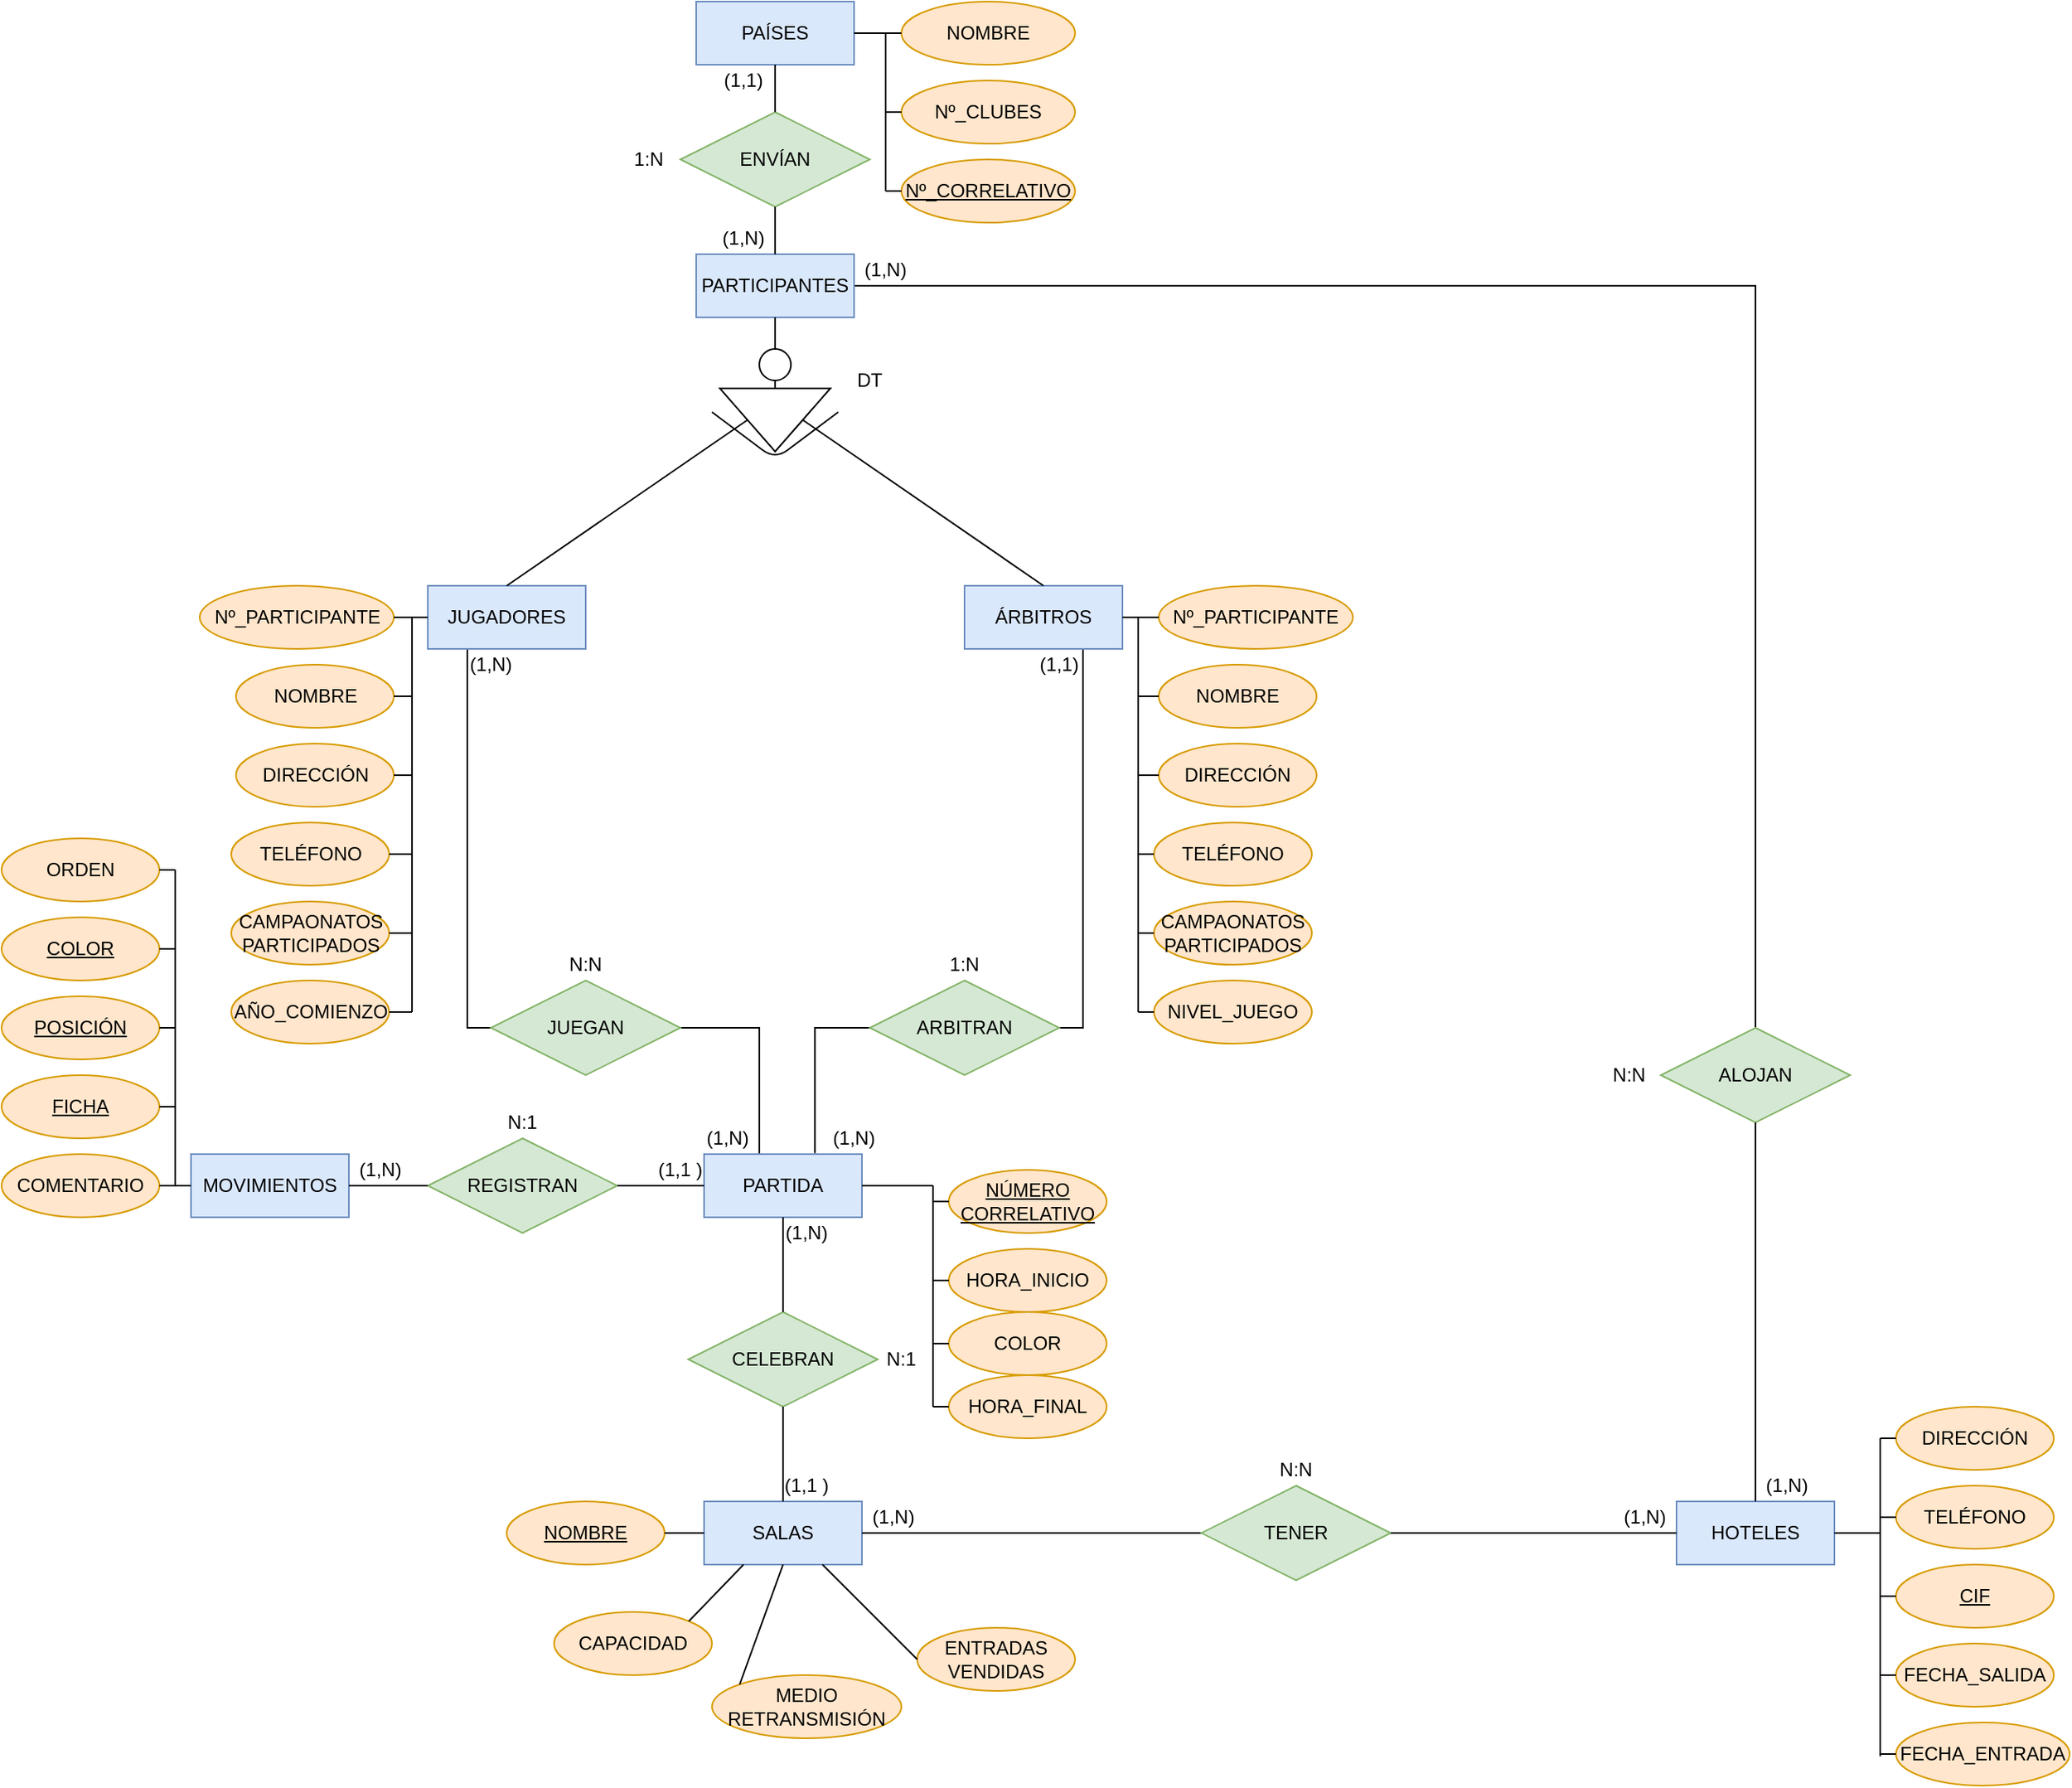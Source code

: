 <mxfile version="13.8.8" type="github">
  <diagram id="t2MNdMdxcZ_bHqu0hGdV" name="Page-1">
    <mxGraphModel dx="981" dy="481" grid="1" gridSize="10" guides="1" tooltips="1" connect="1" arrows="1" fold="1" page="1" pageScale="1" pageWidth="827" pageHeight="1169" math="0" shadow="0">
      <root>
        <mxCell id="0" />
        <mxCell id="1" parent="0" />
        <mxCell id="O3lrr17sqKXVpt-QXPSw-1" value="ENVÍAN" style="shape=rhombus;perimeter=rhombusPerimeter;whiteSpace=wrap;html=1;align=center;fillColor=#d5e8d4;strokeColor=#82b366;" vertex="1" parent="1">
          <mxGeometry x="520" y="90" width="120" height="60" as="geometry" />
        </mxCell>
        <mxCell id="O3lrr17sqKXVpt-QXPSw-107" style="edgeStyle=orthogonalEdgeStyle;rounded=0;orthogonalLoop=1;jettySize=auto;html=1;exitX=1;exitY=0.5;exitDx=0;exitDy=0;endArrow=none;endFill=0;entryX=0.5;entryY=0;entryDx=0;entryDy=0;" edge="1" parent="1" source="O3lrr17sqKXVpt-QXPSw-2" target="O3lrr17sqKXVpt-QXPSw-12">
          <mxGeometry relative="1" as="geometry">
            <mxPoint x="900" y="199.833" as="targetPoint" />
          </mxGeometry>
        </mxCell>
        <mxCell id="O3lrr17sqKXVpt-QXPSw-2" value="PARTICIPANTES" style="whiteSpace=wrap;html=1;align=center;fillColor=#dae8fc;strokeColor=#6c8ebf;" vertex="1" parent="1">
          <mxGeometry x="530" y="180" width="100" height="40" as="geometry" />
        </mxCell>
        <mxCell id="O3lrr17sqKXVpt-QXPSw-3" value="(1,1)" style="text;html=1;strokeColor=none;fillColor=none;align=center;verticalAlign=middle;whiteSpace=wrap;rounded=0;" vertex="1" parent="1">
          <mxGeometry x="540" y="60" width="40" height="20" as="geometry" />
        </mxCell>
        <mxCell id="O3lrr17sqKXVpt-QXPSw-4" value="1:N" style="text;html=1;strokeColor=none;fillColor=none;align=center;verticalAlign=middle;whiteSpace=wrap;rounded=0;" vertex="1" parent="1">
          <mxGeometry x="480" y="110" width="40" height="20" as="geometry" />
        </mxCell>
        <mxCell id="O3lrr17sqKXVpt-QXPSw-5" value="NOMBRE" style="ellipse;whiteSpace=wrap;html=1;align=center;fillColor=#ffe6cc;strokeColor=#d79b00;" vertex="1" parent="1">
          <mxGeometry x="660" y="20" width="110" height="40" as="geometry" />
        </mxCell>
        <mxCell id="O3lrr17sqKXVpt-QXPSw-6" value="" style="triangle;whiteSpace=wrap;html=1;rotation=90;" vertex="1" parent="1">
          <mxGeometry x="560" y="250" width="40" height="70" as="geometry" />
        </mxCell>
        <mxCell id="O3lrr17sqKXVpt-QXPSw-7" value="" style="ellipse;whiteSpace=wrap;html=1;aspect=fixed;" vertex="1" parent="1">
          <mxGeometry x="570" y="240" width="20" height="20" as="geometry" />
        </mxCell>
        <mxCell id="O3lrr17sqKXVpt-QXPSw-8" value="" style="endArrow=none;html=1;entryX=0.5;entryY=1;entryDx=0;entryDy=0;exitX=0;exitY=0.5;exitDx=0;exitDy=0;" edge="1" parent="1" source="O3lrr17sqKXVpt-QXPSw-6" target="O3lrr17sqKXVpt-QXPSw-7">
          <mxGeometry width="50" height="50" relative="1" as="geometry">
            <mxPoint x="550" y="330" as="sourcePoint" />
            <mxPoint x="600" y="280" as="targetPoint" />
          </mxGeometry>
        </mxCell>
        <mxCell id="O3lrr17sqKXVpt-QXPSw-9" value="" style="endArrow=none;html=1;entryX=0.5;entryY=0;entryDx=0;entryDy=0;exitX=0.5;exitY=1;exitDx=0;exitDy=0;" edge="1" parent="1" source="O3lrr17sqKXVpt-QXPSw-2" target="O3lrr17sqKXVpt-QXPSw-7">
          <mxGeometry width="50" height="50" relative="1" as="geometry">
            <mxPoint x="510" y="320" as="sourcePoint" />
            <mxPoint x="560" y="270" as="targetPoint" />
          </mxGeometry>
        </mxCell>
        <mxCell id="O3lrr17sqKXVpt-QXPSw-31" style="edgeStyle=orthogonalEdgeStyle;rounded=0;orthogonalLoop=1;jettySize=auto;html=1;exitX=0.25;exitY=1;exitDx=0;exitDy=0;entryX=0;entryY=0.5;entryDx=0;entryDy=0;endArrow=none;endFill=0;" edge="1" parent="1" source="O3lrr17sqKXVpt-QXPSw-10" target="O3lrr17sqKXVpt-QXPSw-32">
          <mxGeometry relative="1" as="geometry">
            <mxPoint x="385" y="670" as="targetPoint" />
            <Array as="points">
              <mxPoint x="385" y="670" />
            </Array>
          </mxGeometry>
        </mxCell>
        <mxCell id="O3lrr17sqKXVpt-QXPSw-10" value="JUGADORES" style="whiteSpace=wrap;html=1;align=center;fillColor=#dae8fc;strokeColor=#6c8ebf;" vertex="1" parent="1">
          <mxGeometry x="360" y="390" width="100" height="40" as="geometry" />
        </mxCell>
        <mxCell id="O3lrr17sqKXVpt-QXPSw-36" style="edgeStyle=orthogonalEdgeStyle;rounded=0;orthogonalLoop=1;jettySize=auto;html=1;exitX=0.75;exitY=1;exitDx=0;exitDy=0;entryX=1;entryY=0.5;entryDx=0;entryDy=0;endArrow=none;endFill=0;" edge="1" parent="1" source="O3lrr17sqKXVpt-QXPSw-11" target="O3lrr17sqKXVpt-QXPSw-34">
          <mxGeometry relative="1" as="geometry">
            <Array as="points">
              <mxPoint x="775" y="670" />
            </Array>
          </mxGeometry>
        </mxCell>
        <mxCell id="O3lrr17sqKXVpt-QXPSw-11" value="ÁRBITROS" style="whiteSpace=wrap;html=1;align=center;fillColor=#dae8fc;strokeColor=#6c8ebf;" vertex="1" parent="1">
          <mxGeometry x="700" y="390" width="100" height="40" as="geometry" />
        </mxCell>
        <mxCell id="O3lrr17sqKXVpt-QXPSw-12" value="ALOJAN" style="shape=rhombus;perimeter=rhombusPerimeter;whiteSpace=wrap;html=1;align=center;fillColor=#d5e8d4;strokeColor=#82b366;" vertex="1" parent="1">
          <mxGeometry x="1141" y="670" width="120" height="60" as="geometry" />
        </mxCell>
        <mxCell id="O3lrr17sqKXVpt-QXPSw-14" value="" style="endArrow=none;html=1;" edge="1" parent="1">
          <mxGeometry width="50" height="50" relative="1" as="geometry">
            <mxPoint x="540" y="280" as="sourcePoint" />
            <mxPoint x="620" y="280" as="targetPoint" />
            <Array as="points">
              <mxPoint x="580" y="310" />
            </Array>
          </mxGeometry>
        </mxCell>
        <mxCell id="O3lrr17sqKXVpt-QXPSw-15" value="DT" style="text;html=1;strokeColor=none;fillColor=none;align=center;verticalAlign=middle;whiteSpace=wrap;rounded=0;shadow=0;" vertex="1" parent="1">
          <mxGeometry x="620" y="250" width="40" height="20" as="geometry" />
        </mxCell>
        <mxCell id="O3lrr17sqKXVpt-QXPSw-16" value="HOTELES" style="whiteSpace=wrap;html=1;align=center;fillColor=#dae8fc;strokeColor=#6c8ebf;" vertex="1" parent="1">
          <mxGeometry x="1151" y="970" width="100" height="40" as="geometry" />
        </mxCell>
        <mxCell id="O3lrr17sqKXVpt-QXPSw-17" value="(1,N)" style="text;html=1;strokeColor=none;fillColor=none;align=center;verticalAlign=middle;whiteSpace=wrap;rounded=0;" vertex="1" parent="1">
          <mxGeometry x="1201" y="950" width="40" height="20" as="geometry" />
        </mxCell>
        <mxCell id="O3lrr17sqKXVpt-QXPSw-18" value="FECHA_SALIDA" style="ellipse;whiteSpace=wrap;html=1;align=center;fillColor=#ffe6cc;strokeColor=#d79b00;" vertex="1" parent="1">
          <mxGeometry x="1290" y="1060" width="100" height="40" as="geometry" />
        </mxCell>
        <mxCell id="O3lrr17sqKXVpt-QXPSw-19" value="CIF" style="ellipse;whiteSpace=wrap;html=1;align=center;fillColor=#ffe6cc;strokeColor=#d79b00;fontStyle=4" vertex="1" parent="1">
          <mxGeometry x="1290" y="1010" width="100" height="40" as="geometry" />
        </mxCell>
        <mxCell id="O3lrr17sqKXVpt-QXPSw-20" value="FECHA_ENTRADA" style="ellipse;whiteSpace=wrap;html=1;align=center;fillColor=#ffe6cc;strokeColor=#d79b00;" vertex="1" parent="1">
          <mxGeometry x="1290" y="1110" width="110" height="40" as="geometry" />
        </mxCell>
        <mxCell id="O3lrr17sqKXVpt-QXPSw-21" value="DIRECCIÓN" style="ellipse;whiteSpace=wrap;html=1;align=center;fillColor=#ffe6cc;strokeColor=#d79b00;" vertex="1" parent="1">
          <mxGeometry x="1290" y="910" width="100" height="40" as="geometry" />
        </mxCell>
        <mxCell id="O3lrr17sqKXVpt-QXPSw-22" value="TELÉFONO" style="ellipse;whiteSpace=wrap;html=1;align=center;fillColor=#ffe6cc;strokeColor=#d79b00;" vertex="1" parent="1">
          <mxGeometry x="1290" y="960" width="100" height="40" as="geometry" />
        </mxCell>
        <mxCell id="O3lrr17sqKXVpt-QXPSw-27" value="" style="endArrow=none;html=1;exitX=1;exitY=0.5;exitDx=0;exitDy=0;" edge="1" parent="1" source="O3lrr17sqKXVpt-QXPSw-16">
          <mxGeometry width="50" height="50" relative="1" as="geometry">
            <mxPoint x="540" y="750" as="sourcePoint" />
            <mxPoint x="1280" y="990" as="targetPoint" />
          </mxGeometry>
        </mxCell>
        <mxCell id="O3lrr17sqKXVpt-QXPSw-28" value="" style="endArrow=none;html=1;exitX=0.5;exitY=1;exitDx=0;exitDy=0;entryX=0.5;entryY=0;entryDx=0;entryDy=0;" edge="1" parent="1" source="O3lrr17sqKXVpt-QXPSw-12" target="O3lrr17sqKXVpt-QXPSw-16">
          <mxGeometry width="50" height="50" relative="1" as="geometry">
            <mxPoint x="550" y="760" as="sourcePoint" />
            <mxPoint x="1190" y="970" as="targetPoint" />
          </mxGeometry>
        </mxCell>
        <mxCell id="O3lrr17sqKXVpt-QXPSw-37" style="edgeStyle=orthogonalEdgeStyle;rounded=0;orthogonalLoop=1;jettySize=auto;html=1;exitX=1;exitY=0.5;exitDx=0;exitDy=0;entryX=0.35;entryY=0;entryDx=0;entryDy=0;entryPerimeter=0;endArrow=none;endFill=0;" edge="1" parent="1" source="O3lrr17sqKXVpt-QXPSw-32" target="O3lrr17sqKXVpt-QXPSw-33">
          <mxGeometry relative="1" as="geometry" />
        </mxCell>
        <mxCell id="O3lrr17sqKXVpt-QXPSw-32" value="JUEGAN" style="shape=rhombus;perimeter=rhombusPerimeter;whiteSpace=wrap;html=1;align=center;fillColor=#d5e8d4;strokeColor=#82b366;" vertex="1" parent="1">
          <mxGeometry x="400" y="640" width="120" height="60" as="geometry" />
        </mxCell>
        <mxCell id="O3lrr17sqKXVpt-QXPSw-33" value="PARTIDA" style="whiteSpace=wrap;html=1;align=center;fillColor=#dae8fc;strokeColor=#6c8ebf;" vertex="1" parent="1">
          <mxGeometry x="535" y="750" width="100" height="40" as="geometry" />
        </mxCell>
        <mxCell id="O3lrr17sqKXVpt-QXPSw-38" style="edgeStyle=orthogonalEdgeStyle;rounded=0;orthogonalLoop=1;jettySize=auto;html=1;exitX=0;exitY=0.5;exitDx=0;exitDy=0;entryX=0.702;entryY=-0.016;entryDx=0;entryDy=0;entryPerimeter=0;endArrow=none;endFill=0;" edge="1" parent="1" source="O3lrr17sqKXVpt-QXPSw-34" target="O3lrr17sqKXVpt-QXPSw-33">
          <mxGeometry relative="1" as="geometry" />
        </mxCell>
        <mxCell id="O3lrr17sqKXVpt-QXPSw-34" value="ARBITRAN" style="shape=rhombus;perimeter=rhombusPerimeter;whiteSpace=wrap;html=1;align=center;fillColor=#d5e8d4;strokeColor=#82b366;" vertex="1" parent="1">
          <mxGeometry x="640" y="640" width="120" height="60" as="geometry" />
        </mxCell>
        <mxCell id="O3lrr17sqKXVpt-QXPSw-39" value="" style="endArrow=none;html=1;entryX=0.5;entryY=1;entryDx=0;entryDy=0;exitX=0.5;exitY=0;exitDx=0;exitDy=0;" edge="1" parent="1" source="O3lrr17sqKXVpt-QXPSw-10" target="O3lrr17sqKXVpt-QXPSw-6">
          <mxGeometry width="50" height="50" relative="1" as="geometry">
            <mxPoint x="280" y="460" as="sourcePoint" />
            <mxPoint x="330" y="410" as="targetPoint" />
          </mxGeometry>
        </mxCell>
        <mxCell id="O3lrr17sqKXVpt-QXPSw-40" value="" style="endArrow=none;html=1;entryX=0.5;entryY=0;entryDx=0;entryDy=0;exitX=0.5;exitY=0;exitDx=0;exitDy=0;" edge="1" parent="1" source="O3lrr17sqKXVpt-QXPSw-11" target="O3lrr17sqKXVpt-QXPSw-6">
          <mxGeometry width="50" height="50" relative="1" as="geometry">
            <mxPoint x="420" y="400" as="sourcePoint" />
            <mxPoint x="572.5" y="295" as="targetPoint" />
          </mxGeometry>
        </mxCell>
        <mxCell id="O3lrr17sqKXVpt-QXPSw-41" value="PAÍSES" style="whiteSpace=wrap;html=1;align=center;fillColor=#dae8fc;strokeColor=#6c8ebf;" vertex="1" parent="1">
          <mxGeometry x="530" y="20" width="100" height="40" as="geometry" />
        </mxCell>
        <mxCell id="O3lrr17sqKXVpt-QXPSw-42" value="" style="endArrow=none;html=1;entryX=0.5;entryY=1;entryDx=0;entryDy=0;exitX=0.5;exitY=0;exitDx=0;exitDy=0;" edge="1" parent="1" source="O3lrr17sqKXVpt-QXPSw-1" target="O3lrr17sqKXVpt-QXPSw-41">
          <mxGeometry width="50" height="50" relative="1" as="geometry">
            <mxPoint x="280" y="330" as="sourcePoint" />
            <mxPoint x="330" y="280" as="targetPoint" />
          </mxGeometry>
        </mxCell>
        <mxCell id="O3lrr17sqKXVpt-QXPSw-43" value="" style="endArrow=none;html=1;entryX=0.5;entryY=0;entryDx=0;entryDy=0;exitX=0.5;exitY=1;exitDx=0;exitDy=0;" edge="1" parent="1" source="O3lrr17sqKXVpt-QXPSw-1" target="O3lrr17sqKXVpt-QXPSw-2">
          <mxGeometry width="50" height="50" relative="1" as="geometry">
            <mxPoint x="590" y="100" as="sourcePoint" />
            <mxPoint x="590" y="70" as="targetPoint" />
          </mxGeometry>
        </mxCell>
        <mxCell id="O3lrr17sqKXVpt-QXPSw-44" value="(1,N)" style="text;html=1;strokeColor=none;fillColor=none;align=center;verticalAlign=middle;whiteSpace=wrap;rounded=0;" vertex="1" parent="1">
          <mxGeometry x="540" y="160" width="40" height="20" as="geometry" />
        </mxCell>
        <mxCell id="O3lrr17sqKXVpt-QXPSw-45" value="Nº_CLUBES" style="ellipse;whiteSpace=wrap;html=1;align=center;fillColor=#ffe6cc;strokeColor=#d79b00;" vertex="1" parent="1">
          <mxGeometry x="660" y="70" width="110" height="40" as="geometry" />
        </mxCell>
        <mxCell id="O3lrr17sqKXVpt-QXPSw-46" value="Nº_CORRELATIVO" style="ellipse;whiteSpace=wrap;html=1;align=center;fillColor=#ffe6cc;strokeColor=#d79b00;fontStyle=4" vertex="1" parent="1">
          <mxGeometry x="660" y="120" width="110" height="40" as="geometry" />
        </mxCell>
        <mxCell id="O3lrr17sqKXVpt-QXPSw-47" value="" style="endArrow=none;html=1;entryX=1;entryY=0.5;entryDx=0;entryDy=0;exitX=0;exitY=0.5;exitDx=0;exitDy=0;" edge="1" parent="1" source="O3lrr17sqKXVpt-QXPSw-5" target="O3lrr17sqKXVpt-QXPSw-41">
          <mxGeometry width="50" height="50" relative="1" as="geometry">
            <mxPoint x="640" y="80" as="sourcePoint" />
            <mxPoint x="330" y="280" as="targetPoint" />
          </mxGeometry>
        </mxCell>
        <mxCell id="O3lrr17sqKXVpt-QXPSw-48" value="" style="endArrow=none;html=1;" edge="1" parent="1">
          <mxGeometry width="50" height="50" relative="1" as="geometry">
            <mxPoint x="650" y="140" as="sourcePoint" />
            <mxPoint x="650" y="40" as="targetPoint" />
          </mxGeometry>
        </mxCell>
        <mxCell id="O3lrr17sqKXVpt-QXPSw-49" value="" style="endArrow=none;html=1;exitX=0;exitY=0.5;exitDx=0;exitDy=0;" edge="1" parent="1" source="O3lrr17sqKXVpt-QXPSw-45">
          <mxGeometry width="50" height="50" relative="1" as="geometry">
            <mxPoint x="660" y="150" as="sourcePoint" />
            <mxPoint x="650" y="90" as="targetPoint" />
          </mxGeometry>
        </mxCell>
        <mxCell id="O3lrr17sqKXVpt-QXPSw-50" value="" style="endArrow=none;html=1;exitX=0;exitY=0.5;exitDx=0;exitDy=0;" edge="1" parent="1" source="O3lrr17sqKXVpt-QXPSw-46">
          <mxGeometry width="50" height="50" relative="1" as="geometry">
            <mxPoint x="670" y="100" as="sourcePoint" />
            <mxPoint x="650" y="140" as="targetPoint" />
          </mxGeometry>
        </mxCell>
        <mxCell id="O3lrr17sqKXVpt-QXPSw-51" value="(1,N)" style="text;html=1;strokeColor=none;fillColor=none;align=center;verticalAlign=middle;whiteSpace=wrap;rounded=0;" vertex="1" parent="1">
          <mxGeometry x="630" y="180" width="40" height="20" as="geometry" />
        </mxCell>
        <mxCell id="O3lrr17sqKXVpt-QXPSw-54" value="(1,N)" style="text;html=1;strokeColor=none;fillColor=none;align=center;verticalAlign=middle;whiteSpace=wrap;rounded=0;" vertex="1" parent="1">
          <mxGeometry x="635" y="970" width="40" height="20" as="geometry" />
        </mxCell>
        <mxCell id="O3lrr17sqKXVpt-QXPSw-55" value="N:N" style="text;html=1;strokeColor=none;fillColor=none;align=center;verticalAlign=middle;whiteSpace=wrap;rounded=0;" vertex="1" parent="1">
          <mxGeometry x="1101" y="690" width="40" height="20" as="geometry" />
        </mxCell>
        <mxCell id="O3lrr17sqKXVpt-QXPSw-56" value="(1,N)" style="text;html=1;strokeColor=none;fillColor=none;align=center;verticalAlign=middle;whiteSpace=wrap;rounded=0;" vertex="1" parent="1">
          <mxGeometry x="380" y="430" width="40" height="20" as="geometry" />
        </mxCell>
        <mxCell id="O3lrr17sqKXVpt-QXPSw-57" value="(1,N)" style="text;html=1;strokeColor=none;fillColor=none;align=center;verticalAlign=middle;whiteSpace=wrap;rounded=0;" vertex="1" parent="1">
          <mxGeometry x="530" y="730" width="40" height="20" as="geometry" />
        </mxCell>
        <mxCell id="O3lrr17sqKXVpt-QXPSw-58" value="(1,N)" style="text;html=1;strokeColor=none;fillColor=none;align=center;verticalAlign=middle;whiteSpace=wrap;rounded=0;" vertex="1" parent="1">
          <mxGeometry x="610" y="730" width="40" height="20" as="geometry" />
        </mxCell>
        <mxCell id="O3lrr17sqKXVpt-QXPSw-59" value="(1,1)" style="text;html=1;strokeColor=none;fillColor=none;align=center;verticalAlign=middle;whiteSpace=wrap;rounded=0;" vertex="1" parent="1">
          <mxGeometry x="740" y="430" width="40" height="20" as="geometry" />
        </mxCell>
        <mxCell id="O3lrr17sqKXVpt-QXPSw-60" value="N:N" style="text;html=1;strokeColor=none;fillColor=none;align=center;verticalAlign=middle;whiteSpace=wrap;rounded=0;" vertex="1" parent="1">
          <mxGeometry x="440" y="620" width="40" height="20" as="geometry" />
        </mxCell>
        <mxCell id="O3lrr17sqKXVpt-QXPSw-61" value="1:N" style="text;html=1;strokeColor=none;fillColor=none;align=center;verticalAlign=middle;whiteSpace=wrap;rounded=0;" vertex="1" parent="1">
          <mxGeometry x="680" y="620" width="40" height="20" as="geometry" />
        </mxCell>
        <mxCell id="O3lrr17sqKXVpt-QXPSw-62" value="REGISTRAN" style="shape=rhombus;perimeter=rhombusPerimeter;whiteSpace=wrap;html=1;align=center;fillColor=#d5e8d4;strokeColor=#82b366;" vertex="1" parent="1">
          <mxGeometry x="360" y="740" width="120" height="60" as="geometry" />
        </mxCell>
        <mxCell id="O3lrr17sqKXVpt-QXPSw-63" value="MOVIMIENTOS" style="whiteSpace=wrap;html=1;align=center;fillColor=#dae8fc;strokeColor=#6c8ebf;" vertex="1" parent="1">
          <mxGeometry x="210" y="750" width="100" height="40" as="geometry" />
        </mxCell>
        <mxCell id="O3lrr17sqKXVpt-QXPSw-64" value="" style="endArrow=none;html=1;entryX=1;entryY=0.5;entryDx=0;entryDy=0;exitX=0;exitY=0.5;exitDx=0;exitDy=0;" edge="1" parent="1" source="O3lrr17sqKXVpt-QXPSw-62" target="O3lrr17sqKXVpt-QXPSw-63">
          <mxGeometry width="50" height="50" relative="1" as="geometry">
            <mxPoint x="110" y="820" as="sourcePoint" />
            <mxPoint x="160" y="770" as="targetPoint" />
          </mxGeometry>
        </mxCell>
        <mxCell id="O3lrr17sqKXVpt-QXPSw-65" value="" style="endArrow=none;html=1;entryX=0;entryY=0.5;entryDx=0;entryDy=0;exitX=1;exitY=0.5;exitDx=0;exitDy=0;" edge="1" parent="1" source="O3lrr17sqKXVpt-QXPSw-62" target="O3lrr17sqKXVpt-QXPSw-33">
          <mxGeometry width="50" height="50" relative="1" as="geometry">
            <mxPoint x="370" y="780" as="sourcePoint" />
            <mxPoint x="320" y="780" as="targetPoint" />
          </mxGeometry>
        </mxCell>
        <mxCell id="O3lrr17sqKXVpt-QXPSw-66" value="COLOR" style="ellipse;whiteSpace=wrap;html=1;align=center;fillColor=#ffe6cc;strokeColor=#d79b00;fontStyle=4" vertex="1" parent="1">
          <mxGeometry x="90" y="600" width="100" height="40" as="geometry" />
        </mxCell>
        <mxCell id="O3lrr17sqKXVpt-QXPSw-67" value="POSICIÓN" style="ellipse;whiteSpace=wrap;html=1;align=center;fillColor=#ffe6cc;strokeColor=#d79b00;fontStyle=4" vertex="1" parent="1">
          <mxGeometry x="90" y="650" width="100" height="40" as="geometry" />
        </mxCell>
        <mxCell id="O3lrr17sqKXVpt-QXPSw-68" value="FICHA" style="ellipse;whiteSpace=wrap;html=1;align=center;fillColor=#ffe6cc;strokeColor=#d79b00;fontStyle=4" vertex="1" parent="1">
          <mxGeometry x="90" y="700" width="100" height="40" as="geometry" />
        </mxCell>
        <mxCell id="O3lrr17sqKXVpt-QXPSw-69" value="COMENTARIO" style="ellipse;whiteSpace=wrap;html=1;align=center;fillColor=#ffe6cc;strokeColor=#d79b00;" vertex="1" parent="1">
          <mxGeometry x="90" y="750" width="100" height="40" as="geometry" />
        </mxCell>
        <mxCell id="O3lrr17sqKXVpt-QXPSw-70" value="ORDEN" style="ellipse;whiteSpace=wrap;html=1;align=center;fillColor=#ffe6cc;strokeColor=#d79b00;" vertex="1" parent="1">
          <mxGeometry x="90" y="550" width="100" height="40" as="geometry" />
        </mxCell>
        <mxCell id="O3lrr17sqKXVpt-QXPSw-71" value="" style="endArrow=none;html=1;entryX=1;entryY=0.5;entryDx=0;entryDy=0;exitX=0;exitY=0.5;exitDx=0;exitDy=0;" edge="1" parent="1" source="O3lrr17sqKXVpt-QXPSw-63" target="O3lrr17sqKXVpt-QXPSw-69">
          <mxGeometry width="50" height="50" relative="1" as="geometry">
            <mxPoint x="110" y="820" as="sourcePoint" />
            <mxPoint x="160" y="770" as="targetPoint" />
          </mxGeometry>
        </mxCell>
        <mxCell id="O3lrr17sqKXVpt-QXPSw-72" value="" style="endArrow=none;html=1;" edge="1" parent="1">
          <mxGeometry width="50" height="50" relative="1" as="geometry">
            <mxPoint x="200" y="570" as="sourcePoint" />
            <mxPoint x="200" y="770" as="targetPoint" />
          </mxGeometry>
        </mxCell>
        <mxCell id="O3lrr17sqKXVpt-QXPSw-73" value="" style="endArrow=none;html=1;entryX=1;entryY=0.5;entryDx=0;entryDy=0;" edge="1" parent="1" target="O3lrr17sqKXVpt-QXPSw-68">
          <mxGeometry width="50" height="50" relative="1" as="geometry">
            <mxPoint x="200" y="720" as="sourcePoint" />
            <mxPoint x="210" y="790" as="targetPoint" />
          </mxGeometry>
        </mxCell>
        <mxCell id="O3lrr17sqKXVpt-QXPSw-74" value="" style="endArrow=none;html=1;entryX=1;entryY=0.5;entryDx=0;entryDy=0;" edge="1" parent="1" target="O3lrr17sqKXVpt-QXPSw-67">
          <mxGeometry width="50" height="50" relative="1" as="geometry">
            <mxPoint x="200" y="670" as="sourcePoint" />
            <mxPoint x="220" y="800" as="targetPoint" />
          </mxGeometry>
        </mxCell>
        <mxCell id="O3lrr17sqKXVpt-QXPSw-75" value="" style="endArrow=none;html=1;entryX=1;entryY=0.5;entryDx=0;entryDy=0;" edge="1" parent="1" target="O3lrr17sqKXVpt-QXPSw-70">
          <mxGeometry width="50" height="50" relative="1" as="geometry">
            <mxPoint x="200" y="570" as="sourcePoint" />
            <mxPoint x="230" y="810" as="targetPoint" />
          </mxGeometry>
        </mxCell>
        <mxCell id="O3lrr17sqKXVpt-QXPSw-76" value="" style="endArrow=none;html=1;entryX=1;entryY=0.5;entryDx=0;entryDy=0;" edge="1" parent="1" target="O3lrr17sqKXVpt-QXPSw-66">
          <mxGeometry width="50" height="50" relative="1" as="geometry">
            <mxPoint x="200" y="620" as="sourcePoint" />
            <mxPoint x="240" y="820" as="targetPoint" />
          </mxGeometry>
        </mxCell>
        <mxCell id="O3lrr17sqKXVpt-QXPSw-77" value="CELEBRAN" style="shape=rhombus;perimeter=rhombusPerimeter;whiteSpace=wrap;html=1;align=center;fillColor=#d5e8d4;strokeColor=#82b366;" vertex="1" parent="1">
          <mxGeometry x="525" y="850" width="120" height="60" as="geometry" />
        </mxCell>
        <mxCell id="O3lrr17sqKXVpt-QXPSw-78" value="SALAS" style="whiteSpace=wrap;html=1;align=center;fillColor=#dae8fc;strokeColor=#6c8ebf;" vertex="1" parent="1">
          <mxGeometry x="535" y="970" width="100" height="40" as="geometry" />
        </mxCell>
        <mxCell id="O3lrr17sqKXVpt-QXPSw-79" value="CAPACIDAD" style="ellipse;whiteSpace=wrap;html=1;align=center;fillColor=#ffe6cc;strokeColor=#d79b00;" vertex="1" parent="1">
          <mxGeometry x="440" y="1040" width="100" height="40" as="geometry" />
        </mxCell>
        <mxCell id="O3lrr17sqKXVpt-QXPSw-80" value="NOMBRE" style="ellipse;whiteSpace=wrap;html=1;align=center;fillColor=#ffe6cc;strokeColor=#d79b00;fontStyle=4" vertex="1" parent="1">
          <mxGeometry x="410" y="970" width="100" height="40" as="geometry" />
        </mxCell>
        <mxCell id="O3lrr17sqKXVpt-QXPSw-81" value="ENTRADAS&lt;br&gt;VENDIDAS" style="ellipse;whiteSpace=wrap;html=1;align=center;fillColor=#ffe6cc;strokeColor=#d79b00;" vertex="1" parent="1">
          <mxGeometry x="670" y="1050" width="100" height="40" as="geometry" />
        </mxCell>
        <mxCell id="O3lrr17sqKXVpt-QXPSw-82" value="MEDIO&lt;br&gt;RETRANSMISIÓN" style="ellipse;whiteSpace=wrap;html=1;align=center;fillColor=#ffe6cc;strokeColor=#d79b00;" vertex="1" parent="1">
          <mxGeometry x="540" y="1080" width="120" height="40" as="geometry" />
        </mxCell>
        <mxCell id="O3lrr17sqKXVpt-QXPSw-83" value="" style="endArrow=none;html=1;entryX=1;entryY=0.5;entryDx=0;entryDy=0;exitX=0;exitY=0.5;exitDx=0;exitDy=0;" edge="1" parent="1" source="O3lrr17sqKXVpt-QXPSw-78" target="O3lrr17sqKXVpt-QXPSw-80">
          <mxGeometry width="50" height="50" relative="1" as="geometry">
            <mxPoint x="430" y="1030" as="sourcePoint" />
            <mxPoint x="480" y="980" as="targetPoint" />
          </mxGeometry>
        </mxCell>
        <mxCell id="O3lrr17sqKXVpt-QXPSw-84" value="" style="endArrow=none;html=1;entryX=1;entryY=0;entryDx=0;entryDy=0;exitX=0.25;exitY=1;exitDx=0;exitDy=0;" edge="1" parent="1" source="O3lrr17sqKXVpt-QXPSw-78" target="O3lrr17sqKXVpt-QXPSw-79">
          <mxGeometry width="50" height="50" relative="1" as="geometry">
            <mxPoint x="545" y="1000" as="sourcePoint" />
            <mxPoint x="520" y="1000" as="targetPoint" />
          </mxGeometry>
        </mxCell>
        <mxCell id="O3lrr17sqKXVpt-QXPSw-85" value="" style="endArrow=none;html=1;entryX=0;entryY=0;entryDx=0;entryDy=0;exitX=0.5;exitY=1;exitDx=0;exitDy=0;" edge="1" parent="1" source="O3lrr17sqKXVpt-QXPSw-78" target="O3lrr17sqKXVpt-QXPSw-82">
          <mxGeometry width="50" height="50" relative="1" as="geometry">
            <mxPoint x="555" y="1010" as="sourcePoint" />
            <mxPoint x="530" y="1010" as="targetPoint" />
          </mxGeometry>
        </mxCell>
        <mxCell id="O3lrr17sqKXVpt-QXPSw-86" value="" style="endArrow=none;html=1;entryX=0;entryY=0.5;entryDx=0;entryDy=0;exitX=0.75;exitY=1;exitDx=0;exitDy=0;" edge="1" parent="1" source="O3lrr17sqKXVpt-QXPSw-78" target="O3lrr17sqKXVpt-QXPSw-81">
          <mxGeometry width="50" height="50" relative="1" as="geometry">
            <mxPoint x="565" y="1020" as="sourcePoint" />
            <mxPoint x="540" y="1020" as="targetPoint" />
          </mxGeometry>
        </mxCell>
        <mxCell id="O3lrr17sqKXVpt-QXPSw-87" value="" style="endArrow=none;html=1;entryX=0.5;entryY=1;entryDx=0;entryDy=0;exitX=0.5;exitY=0;exitDx=0;exitDy=0;" edge="1" parent="1" source="O3lrr17sqKXVpt-QXPSw-78" target="O3lrr17sqKXVpt-QXPSw-77">
          <mxGeometry width="50" height="50" relative="1" as="geometry">
            <mxPoint x="575" y="1030" as="sourcePoint" />
            <mxPoint x="550" y="1030" as="targetPoint" />
          </mxGeometry>
        </mxCell>
        <mxCell id="O3lrr17sqKXVpt-QXPSw-88" value="" style="endArrow=none;html=1;entryX=0.5;entryY=1;entryDx=0;entryDy=0;exitX=0.5;exitY=0;exitDx=0;exitDy=0;" edge="1" parent="1" source="O3lrr17sqKXVpt-QXPSw-77" target="O3lrr17sqKXVpt-QXPSw-33">
          <mxGeometry width="50" height="50" relative="1" as="geometry">
            <mxPoint x="585" y="1040" as="sourcePoint" />
            <mxPoint x="560" y="1040" as="targetPoint" />
          </mxGeometry>
        </mxCell>
        <mxCell id="O3lrr17sqKXVpt-QXPSw-89" value="(1,N)" style="text;html=1;strokeColor=none;fillColor=none;align=center;verticalAlign=middle;whiteSpace=wrap;rounded=0;" vertex="1" parent="1">
          <mxGeometry x="580" y="790" width="40" height="20" as="geometry" />
        </mxCell>
        <mxCell id="O3lrr17sqKXVpt-QXPSw-90" value="(1,1 )" style="text;html=1;strokeColor=none;fillColor=none;align=center;verticalAlign=middle;whiteSpace=wrap;rounded=0;" vertex="1" parent="1">
          <mxGeometry x="580" y="950" width="40" height="20" as="geometry" />
        </mxCell>
        <mxCell id="O3lrr17sqKXVpt-QXPSw-91" value="N:1" style="text;html=1;strokeColor=none;fillColor=none;align=center;verticalAlign=middle;whiteSpace=wrap;rounded=0;" vertex="1" parent="1">
          <mxGeometry x="640" y="870" width="40" height="20" as="geometry" />
        </mxCell>
        <mxCell id="O3lrr17sqKXVpt-QXPSw-92" value="(1,1 )" style="text;html=1;strokeColor=none;fillColor=none;align=center;verticalAlign=middle;whiteSpace=wrap;rounded=0;" vertex="1" parent="1">
          <mxGeometry x="500" y="750" width="40" height="20" as="geometry" />
        </mxCell>
        <mxCell id="O3lrr17sqKXVpt-QXPSw-93" value="(1,N)" style="text;html=1;strokeColor=none;fillColor=none;align=center;verticalAlign=middle;whiteSpace=wrap;rounded=0;" vertex="1" parent="1">
          <mxGeometry x="310" y="750" width="40" height="20" as="geometry" />
        </mxCell>
        <mxCell id="O3lrr17sqKXVpt-QXPSw-94" value="N:1" style="text;html=1;strokeColor=none;fillColor=none;align=center;verticalAlign=middle;whiteSpace=wrap;rounded=0;" vertex="1" parent="1">
          <mxGeometry x="400" y="720" width="40" height="20" as="geometry" />
        </mxCell>
        <mxCell id="O3lrr17sqKXVpt-QXPSw-95" value="HORA_INICIO" style="ellipse;whiteSpace=wrap;html=1;align=center;fillColor=#ffe6cc;strokeColor=#d79b00;" vertex="1" parent="1">
          <mxGeometry x="690" y="810" width="100" height="40" as="geometry" />
        </mxCell>
        <mxCell id="O3lrr17sqKXVpt-QXPSw-96" value="NÚMERO&lt;br&gt;CORRELATIVO" style="ellipse;whiteSpace=wrap;html=1;align=center;fillColor=#ffe6cc;strokeColor=#d79b00;fontStyle=4" vertex="1" parent="1">
          <mxGeometry x="690" y="760" width="100" height="40" as="geometry" />
        </mxCell>
        <mxCell id="O3lrr17sqKXVpt-QXPSw-97" value="COLOR" style="ellipse;whiteSpace=wrap;html=1;align=center;fillColor=#ffe6cc;strokeColor=#d79b00;" vertex="1" parent="1">
          <mxGeometry x="690" y="850" width="100" height="40" as="geometry" />
        </mxCell>
        <mxCell id="O3lrr17sqKXVpt-QXPSw-98" value="HORA_FINAL" style="ellipse;whiteSpace=wrap;html=1;align=center;fillColor=#ffe6cc;strokeColor=#d79b00;" vertex="1" parent="1">
          <mxGeometry x="690" y="890" width="100" height="40" as="geometry" />
        </mxCell>
        <mxCell id="O3lrr17sqKXVpt-QXPSw-99" value="" style="endArrow=none;html=1;entryX=1;entryY=0.5;entryDx=0;entryDy=0;exitX=0;exitY=0.5;exitDx=0;exitDy=0;" edge="1" parent="1" source="O3lrr17sqKXVpt-QXPSw-109" target="O3lrr17sqKXVpt-QXPSw-78">
          <mxGeometry width="50" height="50" relative="1" as="geometry">
            <mxPoint x="920" y="990" as="sourcePoint" />
            <mxPoint x="480" y="790" as="targetPoint" />
          </mxGeometry>
        </mxCell>
        <mxCell id="O3lrr17sqKXVpt-QXPSw-100" value="" style="endArrow=none;html=1;" edge="1" parent="1">
          <mxGeometry width="50" height="50" relative="1" as="geometry">
            <mxPoint x="680" y="910" as="sourcePoint" />
            <mxPoint x="680" y="770" as="targetPoint" />
          </mxGeometry>
        </mxCell>
        <mxCell id="O3lrr17sqKXVpt-QXPSw-101" value="" style="endArrow=none;html=1;entryX=0;entryY=0.5;entryDx=0;entryDy=0;" edge="1" parent="1" target="O3lrr17sqKXVpt-QXPSw-96">
          <mxGeometry width="50" height="50" relative="1" as="geometry">
            <mxPoint x="680" y="780" as="sourcePoint" />
            <mxPoint x="480" y="830" as="targetPoint" />
          </mxGeometry>
        </mxCell>
        <mxCell id="O3lrr17sqKXVpt-QXPSw-102" value="" style="endArrow=none;html=1;entryX=0;entryY=0.5;entryDx=0;entryDy=0;" edge="1" parent="1" target="O3lrr17sqKXVpt-QXPSw-97">
          <mxGeometry width="50" height="50" relative="1" as="geometry">
            <mxPoint x="680" y="870" as="sourcePoint" />
            <mxPoint x="700" y="780" as="targetPoint" />
          </mxGeometry>
        </mxCell>
        <mxCell id="O3lrr17sqKXVpt-QXPSw-103" value="" style="endArrow=none;html=1;entryX=0;entryY=0.5;entryDx=0;entryDy=0;" edge="1" parent="1" target="O3lrr17sqKXVpt-QXPSw-98">
          <mxGeometry width="50" height="50" relative="1" as="geometry">
            <mxPoint x="680" y="910" as="sourcePoint" />
            <mxPoint x="700" y="860" as="targetPoint" />
          </mxGeometry>
        </mxCell>
        <mxCell id="O3lrr17sqKXVpt-QXPSw-104" value="" style="endArrow=none;html=1;exitX=1;exitY=0.5;exitDx=0;exitDy=0;" edge="1" parent="1" source="O3lrr17sqKXVpt-QXPSw-33">
          <mxGeometry width="50" height="50" relative="1" as="geometry">
            <mxPoint x="690" y="940" as="sourcePoint" />
            <mxPoint x="680" y="770" as="targetPoint" />
          </mxGeometry>
        </mxCell>
        <mxCell id="O3lrr17sqKXVpt-QXPSw-105" value="" style="endArrow=none;html=1;entryX=0;entryY=0.5;entryDx=0;entryDy=0;" edge="1" parent="1" target="O3lrr17sqKXVpt-QXPSw-95">
          <mxGeometry width="50" height="50" relative="1" as="geometry">
            <mxPoint x="680" y="830" as="sourcePoint" />
            <mxPoint x="710" y="930" as="targetPoint" />
          </mxGeometry>
        </mxCell>
        <mxCell id="O3lrr17sqKXVpt-QXPSw-109" value="TENER" style="shape=rhombus;perimeter=rhombusPerimeter;whiteSpace=wrap;html=1;align=center;fillColor=#d5e8d4;strokeColor=#82b366;" vertex="1" parent="1">
          <mxGeometry x="850" y="960" width="120" height="60" as="geometry" />
        </mxCell>
        <mxCell id="O3lrr17sqKXVpt-QXPSw-110" value="" style="endArrow=none;html=1;entryX=1;entryY=0.5;entryDx=0;entryDy=0;exitX=0;exitY=0.5;exitDx=0;exitDy=0;" edge="1" parent="1" source="O3lrr17sqKXVpt-QXPSw-16" target="O3lrr17sqKXVpt-QXPSw-109">
          <mxGeometry width="50" height="50" relative="1" as="geometry">
            <mxPoint x="1130" y="1010" as="sourcePoint" />
            <mxPoint x="980" y="1020" as="targetPoint" />
          </mxGeometry>
        </mxCell>
        <mxCell id="O3lrr17sqKXVpt-QXPSw-112" value="(1,N)" style="text;html=1;strokeColor=none;fillColor=none;align=center;verticalAlign=middle;whiteSpace=wrap;rounded=0;" vertex="1" parent="1">
          <mxGeometry x="1111" y="970" width="40" height="20" as="geometry" />
        </mxCell>
        <mxCell id="O3lrr17sqKXVpt-QXPSw-114" value="N:N" style="text;html=1;strokeColor=none;fillColor=none;align=center;verticalAlign=middle;whiteSpace=wrap;rounded=0;" vertex="1" parent="1">
          <mxGeometry x="890" y="940" width="40" height="20" as="geometry" />
        </mxCell>
        <mxCell id="O3lrr17sqKXVpt-QXPSw-116" value="" style="endArrow=none;html=1;exitX=0;exitY=0.5;exitDx=0;exitDy=0;" edge="1" parent="1" source="O3lrr17sqKXVpt-QXPSw-21">
          <mxGeometry width="50" height="50" relative="1" as="geometry">
            <mxPoint x="1000" y="740" as="sourcePoint" />
            <mxPoint x="1280" y="930" as="targetPoint" />
          </mxGeometry>
        </mxCell>
        <mxCell id="O3lrr17sqKXVpt-QXPSw-117" value="" style="endArrow=none;html=1;" edge="1" parent="1">
          <mxGeometry width="50" height="50" relative="1" as="geometry">
            <mxPoint x="1280" y="930" as="sourcePoint" />
            <mxPoint x="1280" y="1131.429" as="targetPoint" />
          </mxGeometry>
        </mxCell>
        <mxCell id="O3lrr17sqKXVpt-QXPSw-118" value="" style="endArrow=none;html=1;exitX=0;exitY=0.5;exitDx=0;exitDy=0;" edge="1" parent="1" source="O3lrr17sqKXVpt-QXPSw-22">
          <mxGeometry width="50" height="50" relative="1" as="geometry">
            <mxPoint x="1310.0" y="950" as="sourcePoint" />
            <mxPoint x="1280" y="980" as="targetPoint" />
          </mxGeometry>
        </mxCell>
        <mxCell id="O3lrr17sqKXVpt-QXPSw-119" value="" style="endArrow=none;html=1;exitX=0;exitY=0.5;exitDx=0;exitDy=0;" edge="1" parent="1" source="O3lrr17sqKXVpt-QXPSw-19">
          <mxGeometry width="50" height="50" relative="1" as="geometry">
            <mxPoint x="1320.0" y="960" as="sourcePoint" />
            <mxPoint x="1280" y="1030" as="targetPoint" />
          </mxGeometry>
        </mxCell>
        <mxCell id="O3lrr17sqKXVpt-QXPSw-120" value="" style="endArrow=none;html=1;exitX=0;exitY=0.5;exitDx=0;exitDy=0;" edge="1" parent="1" source="O3lrr17sqKXVpt-QXPSw-18">
          <mxGeometry width="50" height="50" relative="1" as="geometry">
            <mxPoint x="1330.0" y="970" as="sourcePoint" />
            <mxPoint x="1280" y="1080" as="targetPoint" />
          </mxGeometry>
        </mxCell>
        <mxCell id="O3lrr17sqKXVpt-QXPSw-121" value="" style="endArrow=none;html=1;exitX=0;exitY=0.5;exitDx=0;exitDy=0;" edge="1" parent="1" source="O3lrr17sqKXVpt-QXPSw-20">
          <mxGeometry width="50" height="50" relative="1" as="geometry">
            <mxPoint x="1340.0" y="980" as="sourcePoint" />
            <mxPoint x="1280" y="1130" as="targetPoint" />
          </mxGeometry>
        </mxCell>
        <mxCell id="O3lrr17sqKXVpt-QXPSw-122" value="TELÉFONO" style="ellipse;whiteSpace=wrap;html=1;align=center;fillColor=#ffe6cc;strokeColor=#d79b00;" vertex="1" parent="1">
          <mxGeometry x="820" y="540" width="100" height="40" as="geometry" />
        </mxCell>
        <mxCell id="O3lrr17sqKXVpt-QXPSw-123" value="Nº_PARTICIPANTE" style="ellipse;whiteSpace=wrap;html=1;align=center;fillColor=#ffe6cc;strokeColor=#d79b00;" vertex="1" parent="1">
          <mxGeometry x="823" y="390" width="123" height="40" as="geometry" />
        </mxCell>
        <mxCell id="O3lrr17sqKXVpt-QXPSw-124" value="CAMPAONATOS&lt;br&gt;PARTICIPADOS" style="ellipse;whiteSpace=wrap;html=1;align=center;fillColor=#ffe6cc;strokeColor=#d79b00;" vertex="1" parent="1">
          <mxGeometry x="820" y="590" width="100" height="40" as="geometry" />
        </mxCell>
        <mxCell id="O3lrr17sqKXVpt-QXPSw-125" value="NOMBRE" style="ellipse;whiteSpace=wrap;html=1;align=center;fillColor=#ffe6cc;strokeColor=#d79b00;" vertex="1" parent="1">
          <mxGeometry x="823" y="440" width="100" height="40" as="geometry" />
        </mxCell>
        <mxCell id="O3lrr17sqKXVpt-QXPSw-126" value="DIRECCIÓN" style="ellipse;whiteSpace=wrap;html=1;align=center;fillColor=#ffe6cc;strokeColor=#d79b00;" vertex="1" parent="1">
          <mxGeometry x="823" y="490" width="100" height="40" as="geometry" />
        </mxCell>
        <mxCell id="O3lrr17sqKXVpt-QXPSw-127" value="NIVEL_JUEGO" style="ellipse;whiteSpace=wrap;html=1;align=center;fillColor=#ffe6cc;strokeColor=#d79b00;" vertex="1" parent="1">
          <mxGeometry x="820" y="640" width="100" height="40" as="geometry" />
        </mxCell>
        <mxCell id="O3lrr17sqKXVpt-QXPSw-128" value="TELÉFONO" style="ellipse;whiteSpace=wrap;html=1;align=center;fillColor=#ffe6cc;strokeColor=#d79b00;" vertex="1" parent="1">
          <mxGeometry x="235.5" y="540" width="100" height="40" as="geometry" />
        </mxCell>
        <mxCell id="O3lrr17sqKXVpt-QXPSw-129" value="Nº_PARTICIPANTE" style="ellipse;whiteSpace=wrap;html=1;align=center;fillColor=#ffe6cc;strokeColor=#d79b00;" vertex="1" parent="1">
          <mxGeometry x="215.5" y="390" width="123" height="40" as="geometry" />
        </mxCell>
        <mxCell id="O3lrr17sqKXVpt-QXPSw-130" value="CAMPAONATOS&lt;br&gt;PARTICIPADOS" style="ellipse;whiteSpace=wrap;html=1;align=center;fillColor=#ffe6cc;strokeColor=#d79b00;" vertex="1" parent="1">
          <mxGeometry x="235.5" y="590" width="100" height="40" as="geometry" />
        </mxCell>
        <mxCell id="O3lrr17sqKXVpt-QXPSw-131" value="NOMBRE" style="ellipse;whiteSpace=wrap;html=1;align=center;fillColor=#ffe6cc;strokeColor=#d79b00;" vertex="1" parent="1">
          <mxGeometry x="238.5" y="440" width="100" height="40" as="geometry" />
        </mxCell>
        <mxCell id="O3lrr17sqKXVpt-QXPSw-132" value="DIRECCIÓN" style="ellipse;whiteSpace=wrap;html=1;align=center;fillColor=#ffe6cc;strokeColor=#d79b00;" vertex="1" parent="1">
          <mxGeometry x="238.5" y="490" width="100" height="40" as="geometry" />
        </mxCell>
        <mxCell id="O3lrr17sqKXVpt-QXPSw-133" value="AÑO_COMIENZO" style="ellipse;whiteSpace=wrap;html=1;align=center;fillColor=#ffe6cc;strokeColor=#d79b00;" vertex="1" parent="1">
          <mxGeometry x="235.5" y="640" width="100" height="40" as="geometry" />
        </mxCell>
        <mxCell id="O3lrr17sqKXVpt-QXPSw-134" value="" style="endArrow=none;html=1;entryX=0;entryY=0.5;entryDx=0;entryDy=0;exitX=1;exitY=0.5;exitDx=0;exitDy=0;" edge="1" parent="1" source="O3lrr17sqKXVpt-QXPSw-129" target="O3lrr17sqKXVpt-QXPSw-10">
          <mxGeometry width="50" height="50" relative="1" as="geometry">
            <mxPoint x="420" y="530" as="sourcePoint" />
            <mxPoint x="470" y="480" as="targetPoint" />
          </mxGeometry>
        </mxCell>
        <mxCell id="O3lrr17sqKXVpt-QXPSw-135" value="" style="endArrow=none;html=1;entryX=1;entryY=0.5;entryDx=0;entryDy=0;exitX=0;exitY=0.5;exitDx=0;exitDy=0;" edge="1" parent="1" source="O3lrr17sqKXVpt-QXPSw-123" target="O3lrr17sqKXVpt-QXPSw-11">
          <mxGeometry width="50" height="50" relative="1" as="geometry">
            <mxPoint x="348.5" y="420.0" as="sourcePoint" />
            <mxPoint x="370" y="420.0" as="targetPoint" />
          </mxGeometry>
        </mxCell>
        <mxCell id="O3lrr17sqKXVpt-QXPSw-136" value="" style="endArrow=none;html=1;" edge="1" parent="1">
          <mxGeometry width="50" height="50" relative="1" as="geometry">
            <mxPoint x="350" y="410" as="sourcePoint" />
            <mxPoint x="350" y="660" as="targetPoint" />
          </mxGeometry>
        </mxCell>
        <mxCell id="O3lrr17sqKXVpt-QXPSw-137" value="" style="endArrow=none;html=1;" edge="1" parent="1">
          <mxGeometry width="50" height="50" relative="1" as="geometry">
            <mxPoint x="810" y="410" as="sourcePoint" />
            <mxPoint x="810" y="660" as="targetPoint" />
          </mxGeometry>
        </mxCell>
        <mxCell id="O3lrr17sqKXVpt-QXPSw-138" value="" style="endArrow=none;html=1;exitX=1;exitY=0.5;exitDx=0;exitDy=0;" edge="1" parent="1" source="O3lrr17sqKXVpt-QXPSw-131">
          <mxGeometry width="50" height="50" relative="1" as="geometry">
            <mxPoint x="378.5" y="450.0" as="sourcePoint" />
            <mxPoint x="350" y="460" as="targetPoint" />
          </mxGeometry>
        </mxCell>
        <mxCell id="O3lrr17sqKXVpt-QXPSw-139" value="" style="endArrow=none;html=1;exitX=1;exitY=0.5;exitDx=0;exitDy=0;" edge="1" parent="1" source="O3lrr17sqKXVpt-QXPSw-132">
          <mxGeometry width="50" height="50" relative="1" as="geometry">
            <mxPoint x="388.5" y="460.0" as="sourcePoint" />
            <mxPoint x="350" y="510" as="targetPoint" />
          </mxGeometry>
        </mxCell>
        <mxCell id="O3lrr17sqKXVpt-QXPSw-140" value="" style="endArrow=none;html=1;exitX=1;exitY=0.5;exitDx=0;exitDy=0;" edge="1" parent="1" source="O3lrr17sqKXVpt-QXPSw-128">
          <mxGeometry width="50" height="50" relative="1" as="geometry">
            <mxPoint x="348.5" y="520.0" as="sourcePoint" />
            <mxPoint x="350" y="560" as="targetPoint" />
          </mxGeometry>
        </mxCell>
        <mxCell id="O3lrr17sqKXVpt-QXPSw-141" value="" style="endArrow=none;html=1;exitX=1;exitY=0.5;exitDx=0;exitDy=0;" edge="1" parent="1" source="O3lrr17sqKXVpt-QXPSw-130">
          <mxGeometry width="50" height="50" relative="1" as="geometry">
            <mxPoint x="345.5" y="570" as="sourcePoint" />
            <mxPoint x="350" y="610" as="targetPoint" />
          </mxGeometry>
        </mxCell>
        <mxCell id="O3lrr17sqKXVpt-QXPSw-142" value="" style="endArrow=none;html=1;exitX=1;exitY=0.5;exitDx=0;exitDy=0;" edge="1" parent="1" source="O3lrr17sqKXVpt-QXPSw-133">
          <mxGeometry width="50" height="50" relative="1" as="geometry">
            <mxPoint x="355.5" y="580" as="sourcePoint" />
            <mxPoint x="350" y="660" as="targetPoint" />
          </mxGeometry>
        </mxCell>
        <mxCell id="O3lrr17sqKXVpt-QXPSw-143" value="" style="endArrow=none;html=1;exitX=0;exitY=0.5;exitDx=0;exitDy=0;" edge="1" parent="1" source="O3lrr17sqKXVpt-QXPSw-125">
          <mxGeometry width="50" height="50" relative="1" as="geometry">
            <mxPoint x="365.5" y="590" as="sourcePoint" />
            <mxPoint x="810" y="460" as="targetPoint" />
          </mxGeometry>
        </mxCell>
        <mxCell id="O3lrr17sqKXVpt-QXPSw-144" value="" style="endArrow=none;html=1;entryX=0;entryY=0.5;entryDx=0;entryDy=0;" edge="1" parent="1" target="O3lrr17sqKXVpt-QXPSw-126">
          <mxGeometry width="50" height="50" relative="1" as="geometry">
            <mxPoint x="810" y="510" as="sourcePoint" />
            <mxPoint x="390" y="600" as="targetPoint" />
          </mxGeometry>
        </mxCell>
        <mxCell id="O3lrr17sqKXVpt-QXPSw-145" value="" style="endArrow=none;html=1;entryX=0;entryY=0.5;entryDx=0;entryDy=0;" edge="1" parent="1" target="O3lrr17sqKXVpt-QXPSw-122">
          <mxGeometry width="50" height="50" relative="1" as="geometry">
            <mxPoint x="810" y="560" as="sourcePoint" />
            <mxPoint x="400" y="610" as="targetPoint" />
          </mxGeometry>
        </mxCell>
        <mxCell id="O3lrr17sqKXVpt-QXPSw-146" value="" style="endArrow=none;html=1;entryX=0;entryY=0.5;entryDx=0;entryDy=0;" edge="1" parent="1" target="O3lrr17sqKXVpt-QXPSw-124">
          <mxGeometry width="50" height="50" relative="1" as="geometry">
            <mxPoint x="810" y="610" as="sourcePoint" />
            <mxPoint x="830" y="570" as="targetPoint" />
          </mxGeometry>
        </mxCell>
        <mxCell id="O3lrr17sqKXVpt-QXPSw-147" value="" style="endArrow=none;html=1;entryX=0;entryY=0.5;entryDx=0;entryDy=0;" edge="1" parent="1" target="O3lrr17sqKXVpt-QXPSw-127">
          <mxGeometry width="50" height="50" relative="1" as="geometry">
            <mxPoint x="810" y="660" as="sourcePoint" />
            <mxPoint x="840" y="580" as="targetPoint" />
          </mxGeometry>
        </mxCell>
      </root>
    </mxGraphModel>
  </diagram>
</mxfile>
